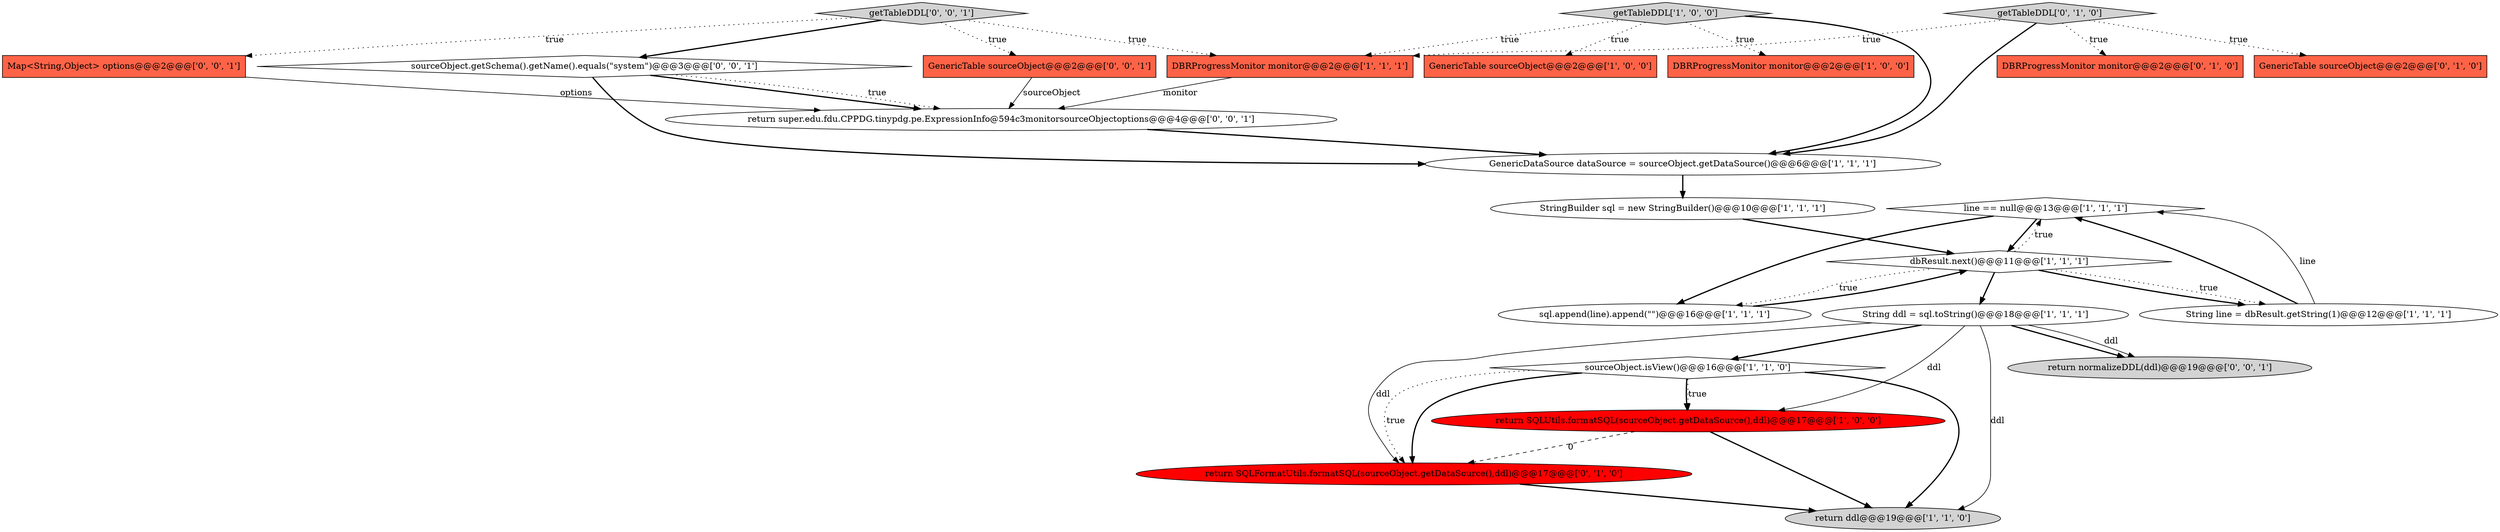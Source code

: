 digraph {
5 [style = filled, label = "line == null@@@13@@@['1', '1', '1']", fillcolor = white, shape = diamond image = "AAA0AAABBB1BBB"];
7 [style = filled, label = "String line = dbResult.getString(1)@@@12@@@['1', '1', '1']", fillcolor = white, shape = ellipse image = "AAA0AAABBB1BBB"];
14 [style = filled, label = "return SQLFormatUtils.formatSQL(sourceObject.getDataSource(),ddl)@@@17@@@['0', '1', '0']", fillcolor = red, shape = ellipse image = "AAA1AAABBB2BBB"];
17 [style = filled, label = "getTableDDL['0', '1', '0']", fillcolor = lightgray, shape = diamond image = "AAA0AAABBB2BBB"];
1 [style = filled, label = "dbResult.next()@@@11@@@['1', '1', '1']", fillcolor = white, shape = diamond image = "AAA0AAABBB1BBB"];
22 [style = filled, label = "GenericTable sourceObject@@@2@@@['0', '0', '1']", fillcolor = tomato, shape = box image = "AAA0AAABBB3BBB"];
11 [style = filled, label = "DBRProgressMonitor monitor@@@2@@@['1', '1', '1']", fillcolor = tomato, shape = box image = "AAA0AAABBB1BBB"];
10 [style = filled, label = "return SQLUtils.formatSQL(sourceObject.getDataSource(),ddl)@@@17@@@['1', '0', '0']", fillcolor = red, shape = ellipse image = "AAA1AAABBB1BBB"];
3 [style = filled, label = "sql.append(line).append(\"\")@@@16@@@['1', '1', '1']", fillcolor = white, shape = ellipse image = "AAA0AAABBB1BBB"];
16 [style = filled, label = "DBRProgressMonitor monitor@@@2@@@['0', '1', '0']", fillcolor = tomato, shape = box image = "AAA0AAABBB2BBB"];
2 [style = filled, label = "return ddl@@@19@@@['1', '1', '0']", fillcolor = lightgray, shape = ellipse image = "AAA0AAABBB1BBB"];
0 [style = filled, label = "StringBuilder sql = new StringBuilder()@@@10@@@['1', '1', '1']", fillcolor = white, shape = ellipse image = "AAA0AAABBB1BBB"];
18 [style = filled, label = "sourceObject.getSchema().getName().equals(\"system\")@@@3@@@['0', '0', '1']", fillcolor = white, shape = diamond image = "AAA0AAABBB3BBB"];
4 [style = filled, label = "String ddl = sql.toString()@@@18@@@['1', '1', '1']", fillcolor = white, shape = ellipse image = "AAA0AAABBB1BBB"];
21 [style = filled, label = "getTableDDL['0', '0', '1']", fillcolor = lightgray, shape = diamond image = "AAA0AAABBB3BBB"];
6 [style = filled, label = "GenericTable sourceObject@@@2@@@['1', '0', '0']", fillcolor = tomato, shape = box image = "AAA0AAABBB1BBB"];
8 [style = filled, label = "DBRProgressMonitor monitor@@@2@@@['1', '0', '0']", fillcolor = tomato, shape = box image = "AAA0AAABBB1BBB"];
12 [style = filled, label = "getTableDDL['1', '0', '0']", fillcolor = lightgray, shape = diamond image = "AAA0AAABBB1BBB"];
15 [style = filled, label = "GenericTable sourceObject@@@2@@@['0', '1', '0']", fillcolor = tomato, shape = box image = "AAA0AAABBB2BBB"];
20 [style = filled, label = "return normalizeDDL(ddl)@@@19@@@['0', '0', '1']", fillcolor = lightgray, shape = ellipse image = "AAA0AAABBB3BBB"];
23 [style = filled, label = "return super.edu.fdu.CPPDG.tinypdg.pe.ExpressionInfo@594c3monitorsourceObjectoptions@@@4@@@['0', '0', '1']", fillcolor = white, shape = ellipse image = "AAA0AAABBB3BBB"];
9 [style = filled, label = "sourceObject.isView()@@@16@@@['1', '1', '0']", fillcolor = white, shape = diamond image = "AAA0AAABBB1BBB"];
19 [style = filled, label = "Map<String,Object> options@@@2@@@['0', '0', '1']", fillcolor = tomato, shape = box image = "AAA0AAABBB3BBB"];
13 [style = filled, label = "GenericDataSource dataSource = sourceObject.getDataSource()@@@6@@@['1', '1', '1']", fillcolor = white, shape = ellipse image = "AAA0AAABBB1BBB"];
5->3 [style = bold, label=""];
4->9 [style = bold, label=""];
1->4 [style = bold, label=""];
18->23 [style = bold, label=""];
3->1 [style = bold, label=""];
21->11 [style = dotted, label="true"];
4->10 [style = solid, label="ddl"];
9->2 [style = bold, label=""];
12->8 [style = dotted, label="true"];
21->22 [style = dotted, label="true"];
9->10 [style = bold, label=""];
7->5 [style = solid, label="line"];
1->7 [style = bold, label=""];
21->18 [style = bold, label=""];
9->14 [style = dotted, label="true"];
1->3 [style = dotted, label="true"];
1->7 [style = dotted, label="true"];
12->11 [style = dotted, label="true"];
17->16 [style = dotted, label="true"];
4->2 [style = solid, label="ddl"];
12->13 [style = bold, label=""];
5->1 [style = bold, label=""];
7->5 [style = bold, label=""];
17->15 [style = dotted, label="true"];
12->6 [style = dotted, label="true"];
23->13 [style = bold, label=""];
0->1 [style = bold, label=""];
11->23 [style = solid, label="monitor"];
21->19 [style = dotted, label="true"];
4->14 [style = solid, label="ddl"];
4->20 [style = bold, label=""];
18->13 [style = bold, label=""];
9->14 [style = bold, label=""];
4->20 [style = solid, label="ddl"];
10->2 [style = bold, label=""];
14->2 [style = bold, label=""];
17->13 [style = bold, label=""];
22->23 [style = solid, label="sourceObject"];
19->23 [style = solid, label="options"];
9->10 [style = dotted, label="true"];
10->14 [style = dashed, label="0"];
1->5 [style = dotted, label="true"];
13->0 [style = bold, label=""];
17->11 [style = dotted, label="true"];
18->23 [style = dotted, label="true"];
}
